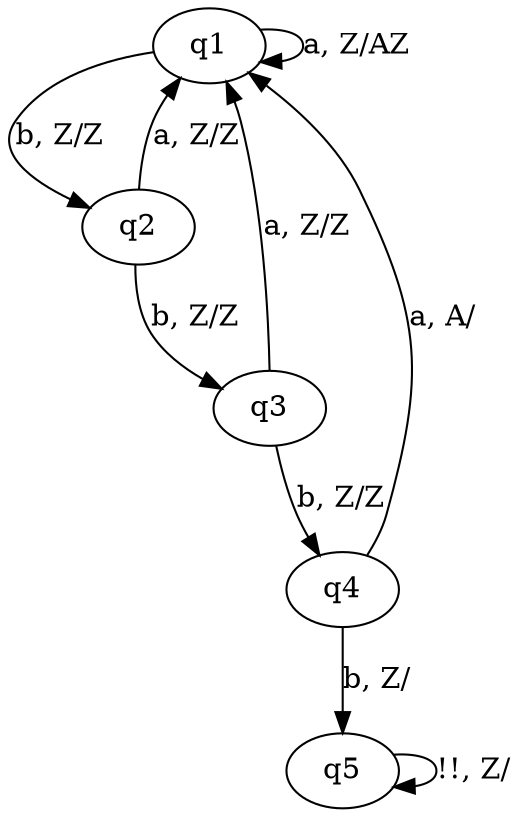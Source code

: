 // Stack Automate
digraph {
	q1 [label=q1]
	q2 [label=q2]
	q3 [label=q3]
	q4 [label=q4]
	q5 [label=q5]
	q1 -> q1 [label="a, Z/AZ"]
	q1 -> q2 [label="b, Z/Z"]
	q2 -> q1 [label="a, Z/Z"]
	q2 -> q3 [label="b, Z/Z"]
	q3 -> q1 [label="a, Z/Z"]
	q3 -> q4 [label="b, Z/Z"]
	q4 -> q1 [label="a, A/"]
	q4 -> q5 [label="b, Z/"]
	q5 -> q5 [label="!!, Z/"]
}
